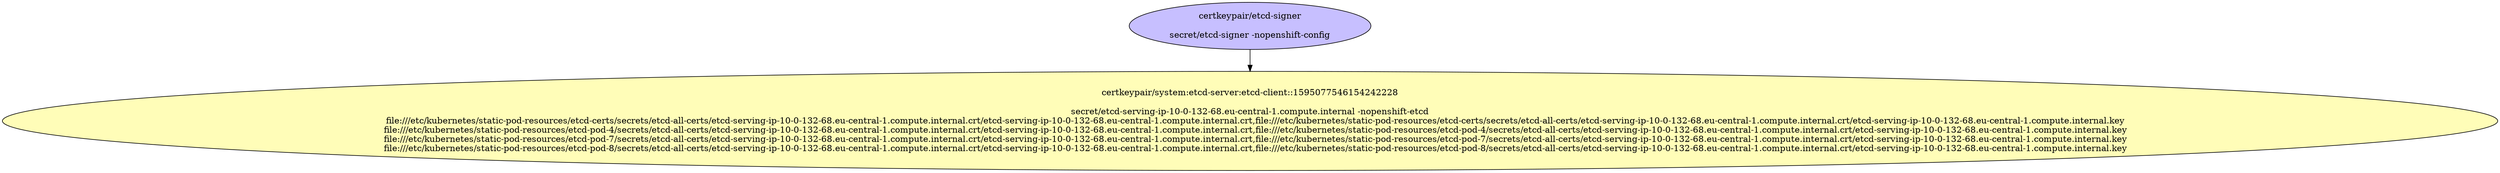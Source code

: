 digraph "Local Certificate" {
  // Node definitions.
  1 [
    label="certkeypair/etcd-signer\n\nsecret/etcd-signer -nopenshift-config\n"
    style=filled
    fillcolor="#c7bfff"
  ];
  3 [
    label="certkeypair/system:etcd-server:etcd-client::1595077546154242228\n\nsecret/etcd-serving-ip-10-0-132-68.eu-central-1.compute.internal -nopenshift-etcd\n    file:///etc/kubernetes/static-pod-resources/etcd-certs/secrets/etcd-all-certs/etcd-serving-ip-10-0-132-68.eu-central-1.compute.internal.crt/etcd-serving-ip-10-0-132-68.eu-central-1.compute.internal.crt,file:///etc/kubernetes/static-pod-resources/etcd-certs/secrets/etcd-all-certs/etcd-serving-ip-10-0-132-68.eu-central-1.compute.internal.crt/etcd-serving-ip-10-0-132-68.eu-central-1.compute.internal.key\n    file:///etc/kubernetes/static-pod-resources/etcd-pod-4/secrets/etcd-all-certs/etcd-serving-ip-10-0-132-68.eu-central-1.compute.internal.crt/etcd-serving-ip-10-0-132-68.eu-central-1.compute.internal.crt,file:///etc/kubernetes/static-pod-resources/etcd-pod-4/secrets/etcd-all-certs/etcd-serving-ip-10-0-132-68.eu-central-1.compute.internal.crt/etcd-serving-ip-10-0-132-68.eu-central-1.compute.internal.key\n    file:///etc/kubernetes/static-pod-resources/etcd-pod-7/secrets/etcd-all-certs/etcd-serving-ip-10-0-132-68.eu-central-1.compute.internal.crt/etcd-serving-ip-10-0-132-68.eu-central-1.compute.internal.crt,file:///etc/kubernetes/static-pod-resources/etcd-pod-7/secrets/etcd-all-certs/etcd-serving-ip-10-0-132-68.eu-central-1.compute.internal.crt/etcd-serving-ip-10-0-132-68.eu-central-1.compute.internal.key\n    file:///etc/kubernetes/static-pod-resources/etcd-pod-8/secrets/etcd-all-certs/etcd-serving-ip-10-0-132-68.eu-central-1.compute.internal.crt/etcd-serving-ip-10-0-132-68.eu-central-1.compute.internal.crt,file:///etc/kubernetes/static-pod-resources/etcd-pod-8/secrets/etcd-all-certs/etcd-serving-ip-10-0-132-68.eu-central-1.compute.internal.crt/etcd-serving-ip-10-0-132-68.eu-central-1.compute.internal.key\n"
    style=filled
    fillcolor="#fffdb8"
  ];

  // Edge definitions.
  1 -> 3;
}